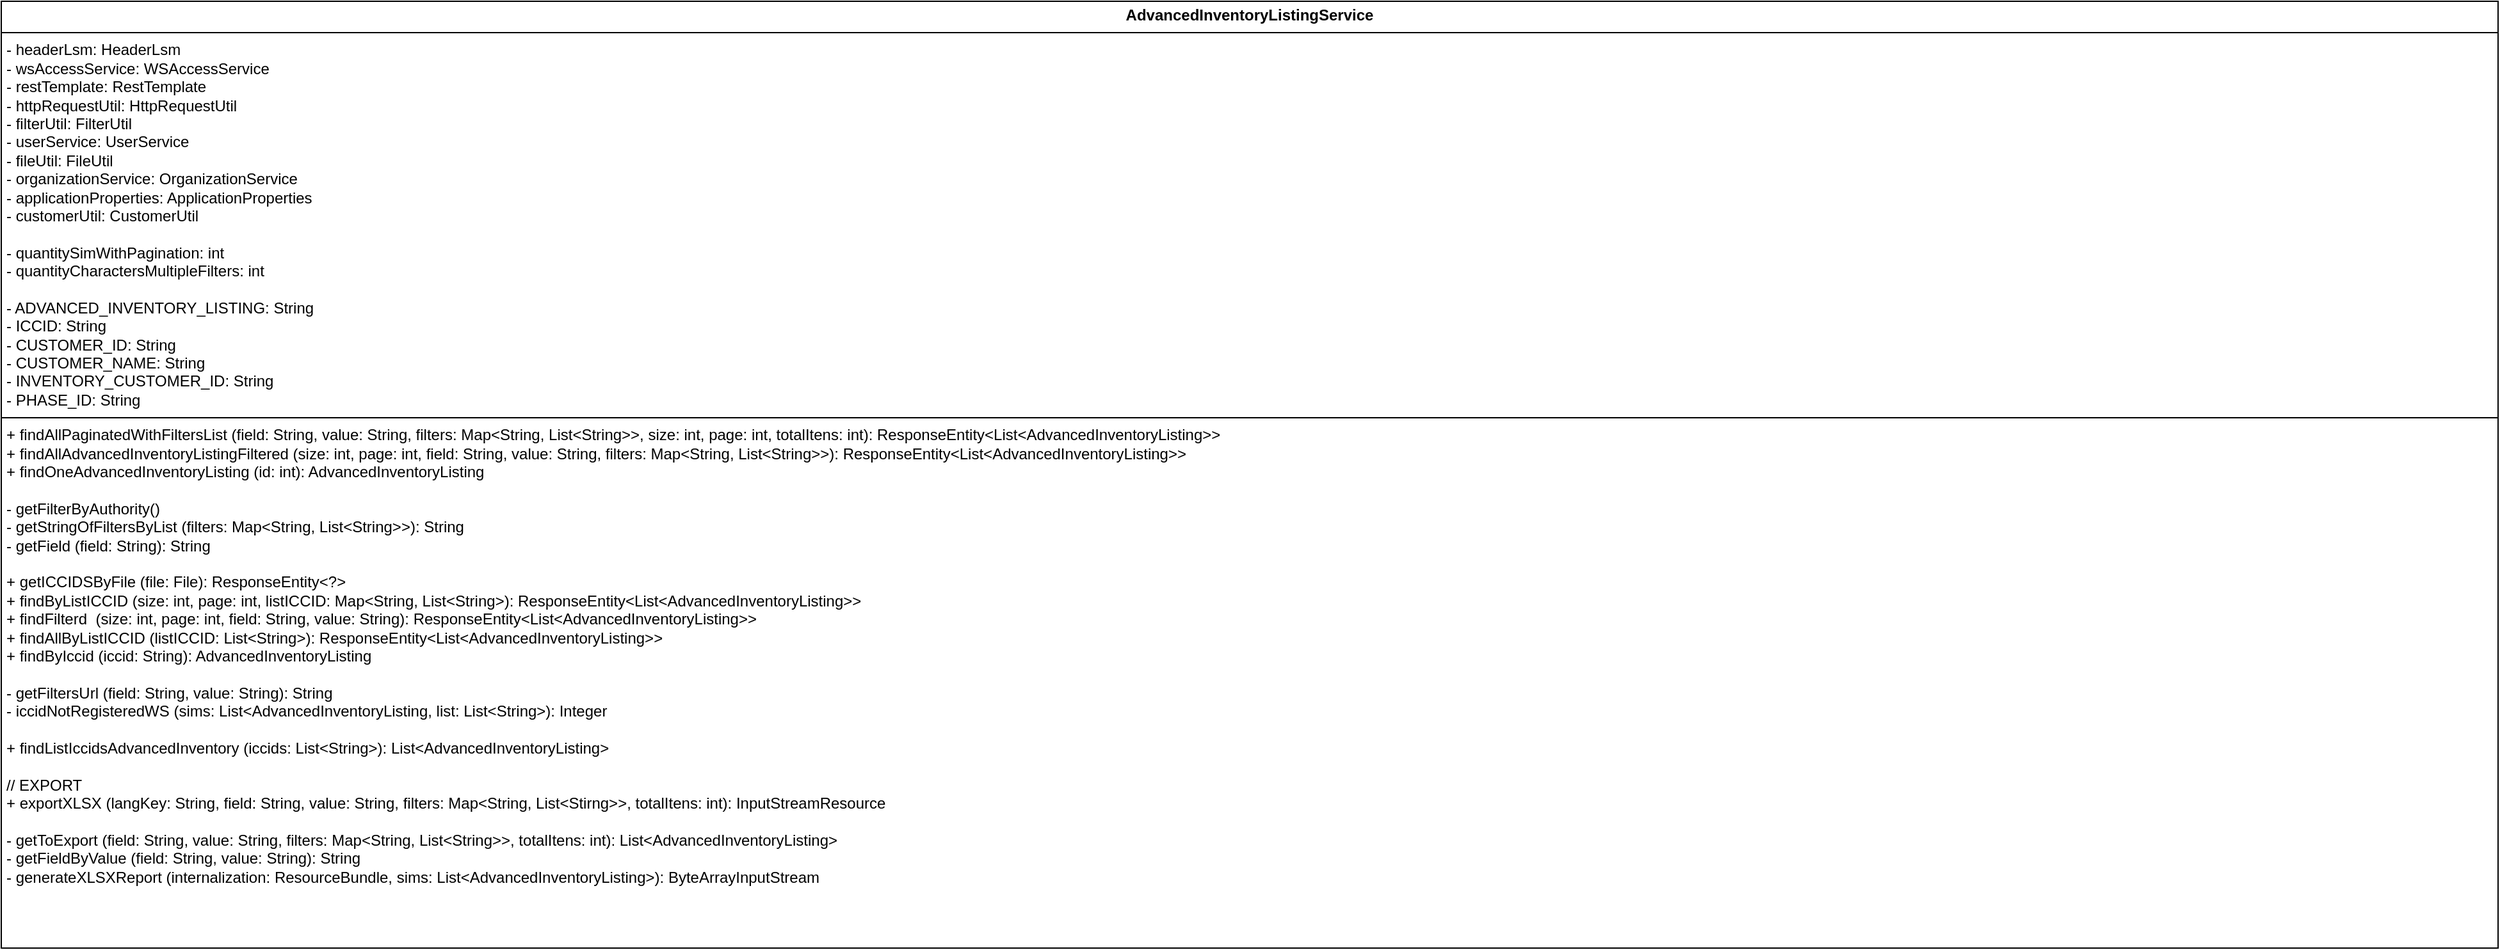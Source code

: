 <mxfile version="26.0.10">
  <diagram name="Página-1" id="I1QGMYVmIt6hX_aSohIW">
    <mxGraphModel dx="5490" dy="2923" grid="1" gridSize="10" guides="1" tooltips="1" connect="1" arrows="1" fold="1" page="1" pageScale="1" pageWidth="827" pageHeight="1169" math="0" shadow="0">
      <root>
        <mxCell id="0" />
        <mxCell id="1" parent="0" />
        <mxCell id="NAehrUdtlbDnD5n-4TVU-1" value="&lt;p style=&quot;margin:0px;margin-top:4px;text-align:center;&quot;&gt;&lt;b&gt;AdvancedInventoryListingService&lt;/b&gt;&lt;/p&gt;&lt;hr size=&quot;1&quot; style=&quot;border-style:solid;&quot;&gt;&lt;p style=&quot;margin:0px;margin-left:4px;&quot;&gt;- headerLsm: HeaderLsm&lt;/p&gt;&lt;p style=&quot;margin:0px;margin-left:4px;&quot;&gt;- wsAccessService: WSAccessService&lt;/p&gt;&lt;p style=&quot;margin:0px;margin-left:4px;&quot;&gt;- restTemplate: RestTemplate&lt;/p&gt;&lt;p style=&quot;margin:0px;margin-left:4px;&quot;&gt;- httpRequestUtil: HttpRequestUtil&lt;/p&gt;&lt;p style=&quot;margin:0px;margin-left:4px;&quot;&gt;- filterUtil: FilterUtil&lt;/p&gt;&lt;p style=&quot;margin:0px;margin-left:4px;&quot;&gt;- userService: UserService&lt;/p&gt;&lt;p style=&quot;margin:0px;margin-left:4px;&quot;&gt;- fileUtil: FileUtil&lt;/p&gt;&lt;p style=&quot;margin:0px;margin-left:4px;&quot;&gt;- organizationService: OrganizationService&lt;/p&gt;&lt;p style=&quot;margin:0px;margin-left:4px;&quot;&gt;- applicationProperties: ApplicationProperties&lt;/p&gt;&lt;p style=&quot;margin:0px;margin-left:4px;&quot;&gt;- customerUtil: CustomerUtil&lt;/p&gt;&lt;p style=&quot;margin:0px;margin-left:4px;&quot;&gt;&lt;br&gt;&lt;/p&gt;&lt;p style=&quot;margin:0px;margin-left:4px;&quot;&gt;- quantitySimWithPagination: int&lt;/p&gt;&lt;p style=&quot;margin:0px;margin-left:4px;&quot;&gt;- quantityCharactersMultipleFilters: int&lt;/p&gt;&lt;p style=&quot;margin:0px;margin-left:4px;&quot;&gt;&lt;br&gt;&lt;/p&gt;&lt;p style=&quot;margin:0px;margin-left:4px;&quot;&gt;- ADVANCED_INVENTORY_LISTING: String&lt;/p&gt;&lt;p style=&quot;margin:0px;margin-left:4px;&quot;&gt;- ICCID: String&lt;/p&gt;&lt;p style=&quot;margin:0px;margin-left:4px;&quot;&gt;- CUSTOMER_ID: String&lt;/p&gt;&lt;p style=&quot;margin:0px;margin-left:4px;&quot;&gt;- CUSTOMER_NAME: String&lt;/p&gt;&lt;p style=&quot;margin:0px;margin-left:4px;&quot;&gt;- INVENTORY_CUSTOMER_ID: String&lt;/p&gt;&lt;p style=&quot;margin:0px;margin-left:4px;&quot;&gt;- PHASE_ID: String&lt;/p&gt;&lt;hr size=&quot;1&quot; style=&quot;border-style:solid;&quot;&gt;&lt;p style=&quot;margin:0px;margin-left:4px;&quot;&gt;+ findAllPaginatedWithFiltersList (field: String, value: String, filters: Map&amp;lt;String, List&amp;lt;String&amp;gt;&amp;gt;, size: int, page: int, totalItens: int): ResponseEntity&amp;lt;List&amp;lt;AdvancedInventoryListing&amp;gt;&amp;gt;&lt;/p&gt;&lt;p style=&quot;margin:0px;margin-left:4px;&quot;&gt;+ findAllAdvancedInventoryListingFiltered (size: int, page: int, field: String, value: String, filters: Map&amp;lt;String, List&amp;lt;String&amp;gt;&amp;gt;): ResponseEntity&amp;lt;List&amp;lt;AdvancedInventoryListing&amp;gt;&amp;gt;&lt;/p&gt;&lt;p style=&quot;margin:0px;margin-left:4px;&quot;&gt;+ findOneAdvancedInventoryListing (id: int): AdvancedInventoryListing&lt;/p&gt;&lt;p style=&quot;margin:0px;margin-left:4px;&quot;&gt;&lt;br&gt;&lt;/p&gt;&lt;p style=&quot;margin:0px;margin-left:4px;&quot;&gt;- getFilterByAuthority()&lt;/p&gt;&lt;p style=&quot;margin:0px;margin-left:4px;&quot;&gt;- getStringOfFiltersByList (filters: Map&amp;lt;String, List&amp;lt;String&amp;gt;&amp;gt;): String&lt;/p&gt;&lt;p style=&quot;margin:0px;margin-left:4px;&quot;&gt;- getField (field: String): String&lt;/p&gt;&lt;p style=&quot;margin:0px;margin-left:4px;&quot;&gt;&lt;br&gt;&lt;/p&gt;&lt;p style=&quot;margin:0px;margin-left:4px;&quot;&gt;+ getICCIDSByFile (file: File): ResponseEntity&amp;lt;?&amp;gt;&lt;/p&gt;&lt;p style=&quot;margin:0px;margin-left:4px;&quot;&gt;+ findByListICCID (size: int, page: int, listICCID: Map&amp;lt;String, List&amp;lt;String&amp;gt;): ResponseEntity&amp;lt;List&amp;lt;AdvancedInventoryListing&amp;gt;&amp;gt;&lt;/p&gt;&lt;p style=&quot;margin:0px;margin-left:4px;&quot;&gt;+ findFilterd&amp;nbsp; (size: int, page: int, field: String, value: String): ResponseEntity&amp;lt;List&amp;lt;AdvancedInventoryListing&amp;gt;&amp;gt;&lt;/p&gt;&lt;p style=&quot;margin:0px;margin-left:4px;&quot;&gt;+ findAllByListICCID (listICCID: List&amp;lt;String&amp;gt;): ResponseEntity&amp;lt;List&amp;lt;AdvancedInventoryListing&amp;gt;&amp;gt;&lt;/p&gt;&lt;p style=&quot;margin:0px;margin-left:4px;&quot;&gt;+ findByIccid (iccid: String): AdvancedInventoryListing&lt;/p&gt;&lt;p style=&quot;margin:0px;margin-left:4px;&quot;&gt;&lt;br&gt;&lt;/p&gt;&lt;p style=&quot;margin:0px;margin-left:4px;&quot;&gt;- getFiltersUrl (field: String, value: String): String&lt;/p&gt;&lt;p style=&quot;margin:0px;margin-left:4px;&quot;&gt;- iccidNotRegisteredWS (sims: List&amp;lt;AdvancedInventoryListing, list: List&amp;lt;String&amp;gt;): Integer&lt;/p&gt;&lt;p style=&quot;margin:0px;margin-left:4px;&quot;&gt;&lt;br&gt;&lt;/p&gt;&lt;p style=&quot;margin:0px;margin-left:4px;&quot;&gt;+ findListIccidsAdvancedInventory (iccids: List&amp;lt;String&amp;gt;): List&amp;lt;AdvancedInventoryListing&amp;gt;&lt;/p&gt;&lt;p style=&quot;margin:0px;margin-left:4px;&quot;&gt;&lt;br&gt;&lt;/p&gt;&lt;p style=&quot;margin:0px;margin-left:4px;&quot;&gt;// EXPORT&lt;/p&gt;&lt;p style=&quot;margin:0px;margin-left:4px;&quot;&gt;+ exportXLSX (langKey: String, field: String, value: String, filters: Map&amp;lt;String, List&amp;lt;Stirng&amp;gt;&amp;gt;, totalItens: int): InputStreamResource&lt;/p&gt;&lt;p style=&quot;margin:0px;margin-left:4px;&quot;&gt;&lt;br&gt;&lt;/p&gt;&lt;p style=&quot;margin:0px;margin-left:4px;&quot;&gt;- getToExport (field: String, value: String, filters: Map&amp;lt;String, List&amp;lt;String&amp;gt;&amp;gt;, totalItens: int): List&amp;lt;AdvancedInventoryListing&amp;gt;&lt;/p&gt;&lt;p style=&quot;margin:0px;margin-left:4px;&quot;&gt;- getFieldByValue (field: String, value: String): String&lt;/p&gt;&lt;p style=&quot;margin:0px;margin-left:4px;&quot;&gt;- generateXLSXReport (internalization: ResourceBundle, sims: List&amp;lt;AdvancedInventoryListing&amp;gt;): ByteArrayInputStream&lt;/p&gt;&lt;p style=&quot;margin:0px;margin-left:4px;&quot;&gt;&lt;br&gt;&lt;/p&gt;" style="verticalAlign=top;align=left;overflow=fill;html=1;whiteSpace=wrap;" parent="1" vertex="1">
          <mxGeometry x="160" y="160" width="1950" height="740" as="geometry" />
        </mxCell>
      </root>
    </mxGraphModel>
  </diagram>
</mxfile>
